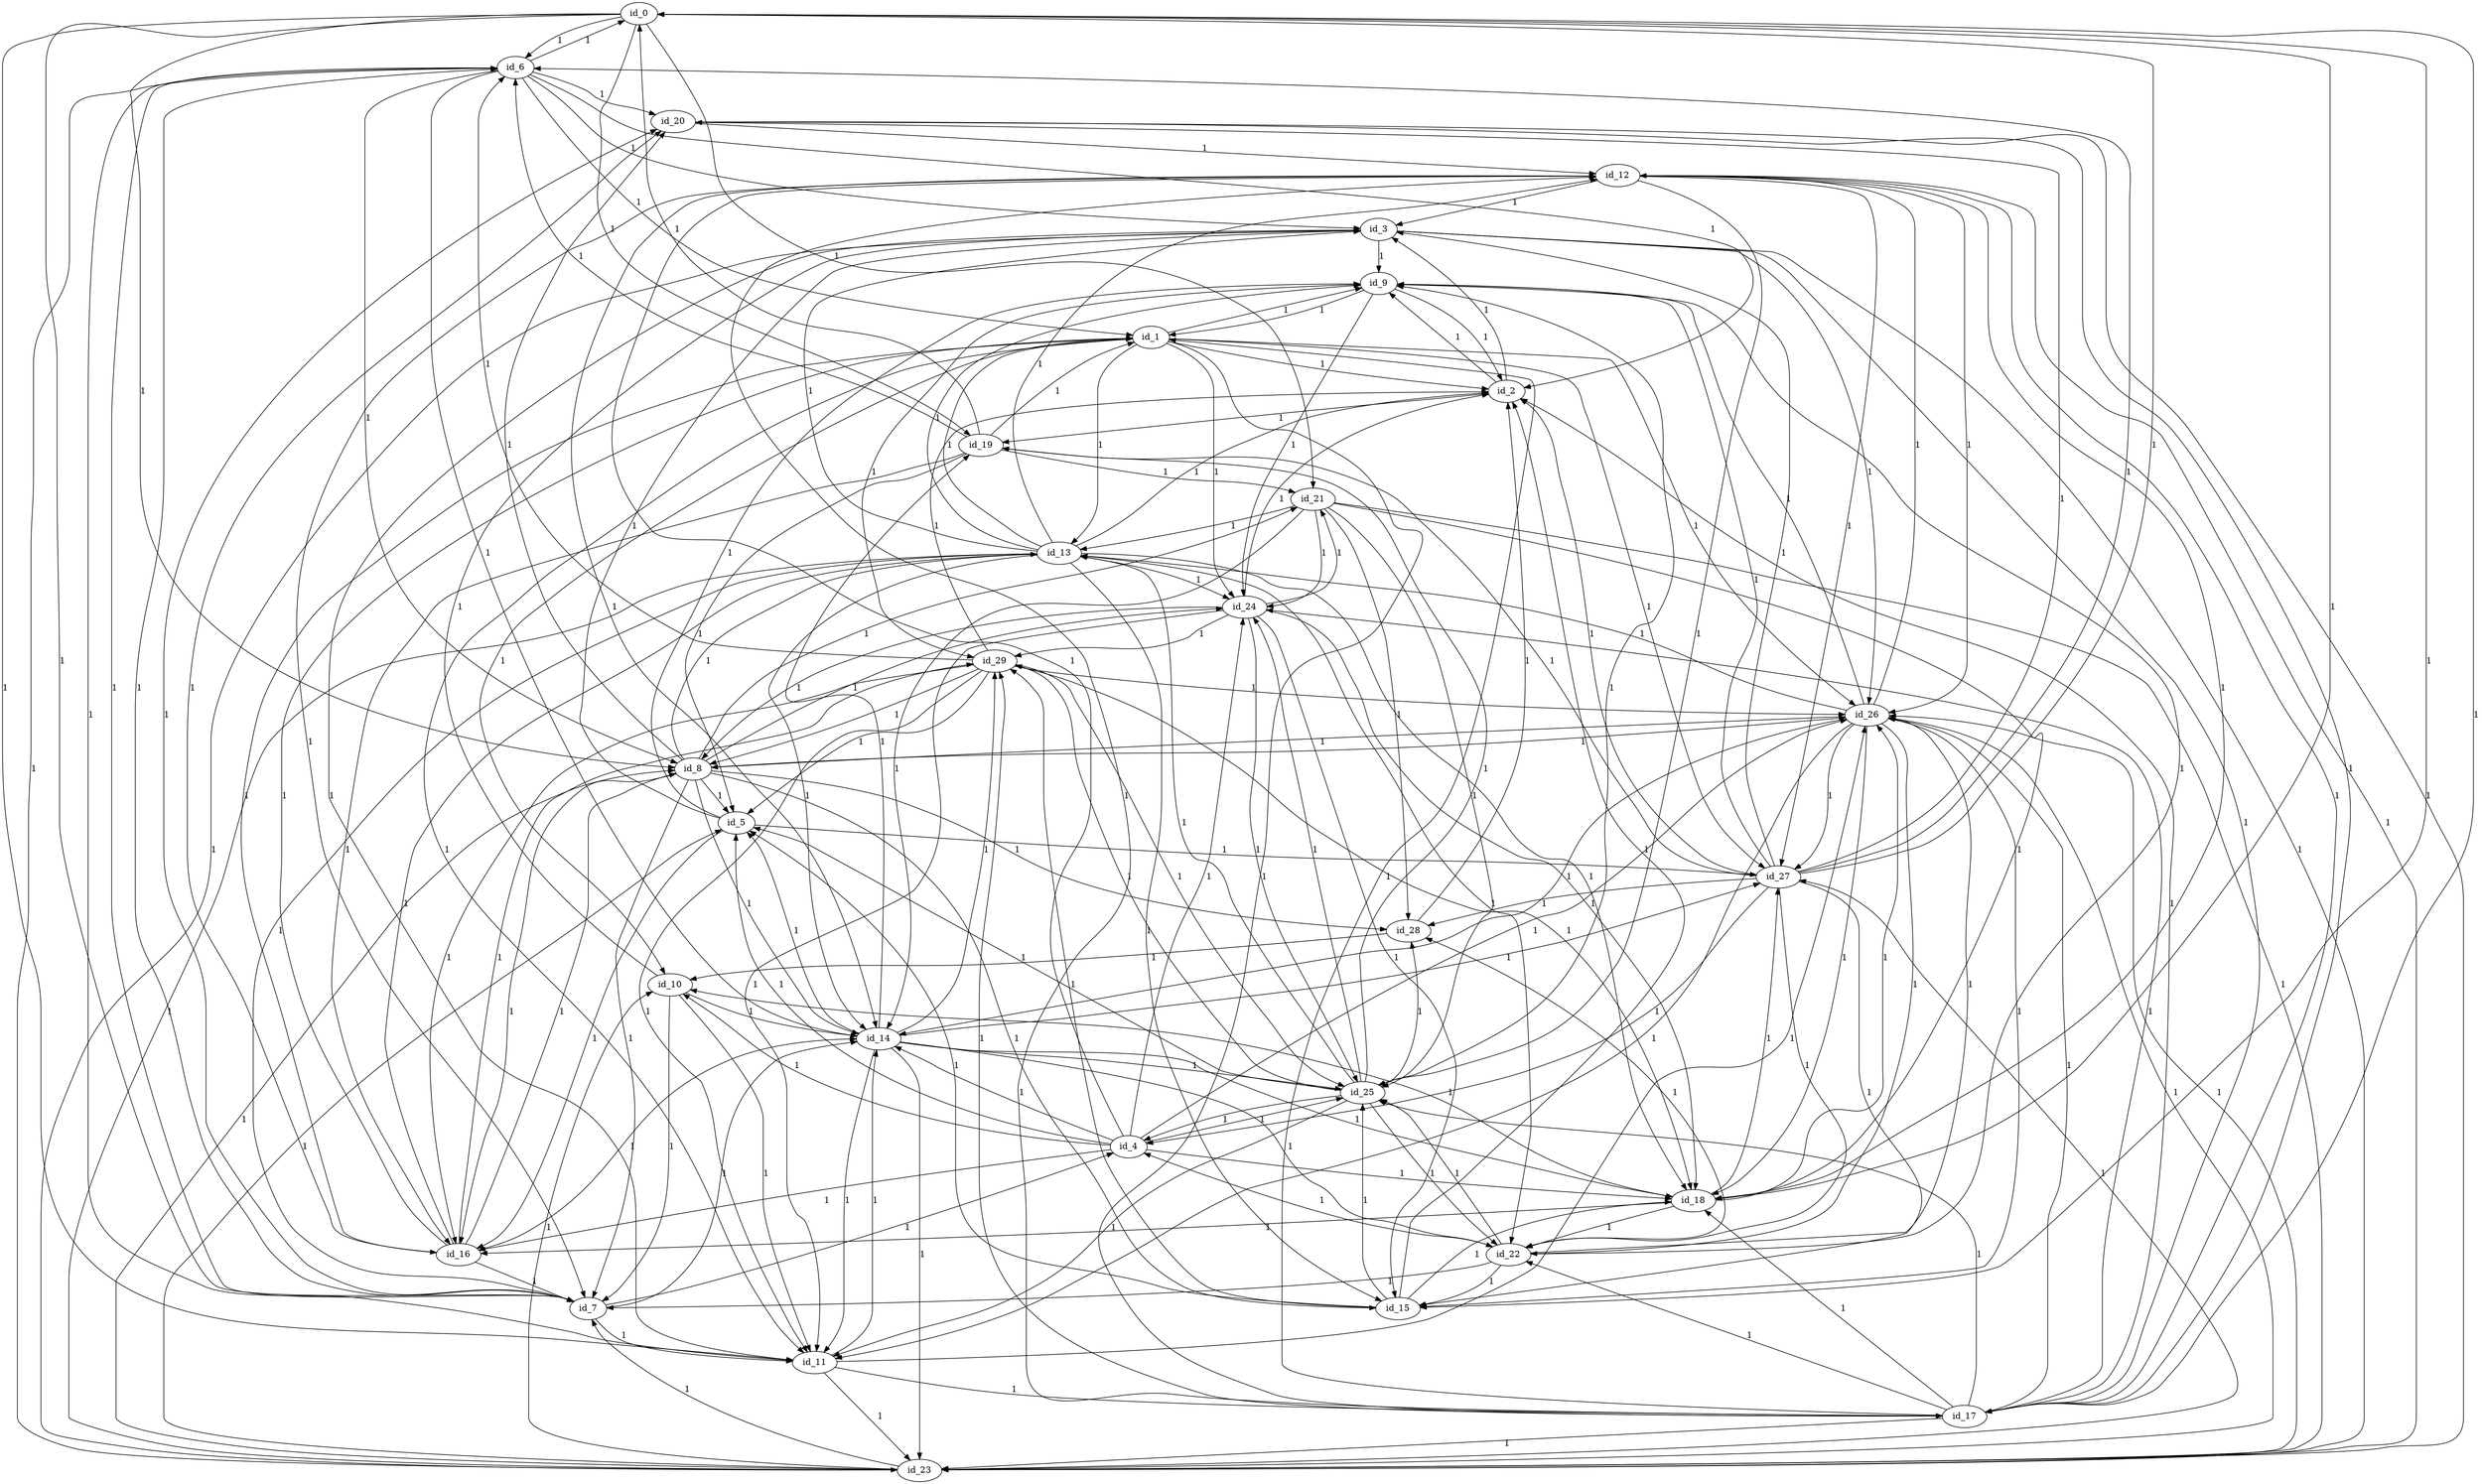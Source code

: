digraph GR{
id_0;
id_1;
id_2;
id_3;
id_4;
id_5;
id_6;
id_7;
id_8;
id_9;
id_10;
id_11;
id_12;
id_13;
id_14;
id_15;
id_16;
id_17;
id_18;
id_19;
id_20;
id_21;
id_22;
id_23;
id_24;
id_25;
id_26;
id_27;
id_28;
id_29;
id_0->id_6[label=1];
id_0->id_7[label=1];
id_0->id_8[label=1];
id_0->id_11[label=1];
id_0->id_15[label=1];
id_0->id_19[label=1];
id_0->id_21[label=1];
id_1->id_2[label=1];
id_1->id_9[label=1];
id_1->id_10[label=1];
id_1->id_11[label=1];
id_1->id_13[label=1];
id_1->id_16[label=1];
id_1->id_17[label=1];
id_1->id_24[label=1];
id_1->id_26[label=1];
id_1->id_27[label=1];
id_2->id_3[label=1];
id_2->id_9[label=1];
id_2->id_19[label=1];
id_3->id_9[label=1];
id_3->id_11[label=1];
id_3->id_17[label=1];
id_3->id_23[label=1];
id_3->id_26[label=1];
id_4->id_5[label=1];
id_4->id_10[label=1];
id_4->id_12[label=1];
id_4->id_14[label=1];
id_4->id_16[label=1];
id_4->id_18[label=1];
id_4->id_24[label=1];
id_4->id_25[label=1];
id_4->id_26[label=1];
id_5->id_3[label=1];
id_5->id_9[label=1];
id_5->id_16[label=1];
id_5->id_27[label=1];
id_6->id_0[label=1];
id_6->id_1[label=1];
id_6->id_2[label=1];
id_6->id_3[label=1];
id_6->id_7[label=1];
id_6->id_8[label=1];
id_6->id_14[label=1];
id_6->id_20[label=1];
id_7->id_4[label=1];
id_7->id_6[label=1];
id_7->id_11[label=1];
id_7->id_14[label=1];
id_7->id_20[label=1];
id_8->id_5[label=1];
id_8->id_7[label=1];
id_8->id_13[label=1];
id_8->id_14[label=1];
id_8->id_15[label=1];
id_8->id_16[label=1];
id_8->id_20[label=1];
id_8->id_21[label=1];
id_8->id_24[label=1];
id_8->id_26[label=1];
id_8->id_28[label=1];
id_9->id_1[label=1];
id_9->id_2[label=1];
id_9->id_24[label=1];
id_9->id_29[label=1];
id_10->id_3[label=1];
id_10->id_7[label=1];
id_10->id_11[label=1];
id_10->id_14[label=1];
id_11->id_6[label=1];
id_11->id_14[label=1];
id_11->id_17[label=1];
id_11->id_23[label=1];
id_11->id_26[label=1];
id_12->id_3[label=1];
id_12->id_7[label=1];
id_12->id_14[label=1];
id_12->id_17[label=1];
id_12->id_18[label=1];
id_12->id_25[label=1];
id_12->id_26[label=1];
id_12->id_27[label=1];
id_13->id_1[label=1];
id_13->id_2[label=1];
id_13->id_3[label=1];
id_13->id_7[label=1];
id_13->id_9[label=1];
id_13->id_12[label=1];
id_13->id_14[label=1];
id_13->id_15[label=1];
id_13->id_18[label=1];
id_13->id_22[label=1];
id_13->id_23[label=1];
id_13->id_24[label=1];
id_14->id_5[label=1];
id_14->id_11[label=1];
id_14->id_18[label=1];
id_14->id_19[label=1];
id_14->id_22[label=1];
id_14->id_23[label=1];
id_14->id_25[label=1];
id_14->id_27[label=1];
id_14->id_29[label=1];
id_15->id_2[label=1];
id_15->id_5[label=1];
id_15->id_18[label=1];
id_15->id_25[label=1];
id_15->id_29[label=1];
id_16->id_1[label=1];
id_16->id_7[label=1];
id_16->id_8[label=1];
id_16->id_13[label=1];
id_16->id_14[label=1];
id_16->id_20[label=1];
id_16->id_29[label=1];
id_17->id_0[label=1];
id_17->id_1[label=1];
id_17->id_2[label=1];
id_17->id_12[label=1];
id_17->id_18[label=1];
id_17->id_22[label=1];
id_17->id_23[label=1];
id_17->id_24[label=1];
id_17->id_25[label=1];
id_17->id_26[label=1];
id_17->id_29[label=1];
id_18->id_0[label=1];
id_18->id_10[label=1];
id_18->id_16[label=1];
id_18->id_22[label=1];
id_18->id_26[label=1];
id_18->id_27[label=1];
id_19->id_0[label=1];
id_19->id_1[label=1];
id_19->id_5[label=1];
id_19->id_6[label=1];
id_19->id_16[label=1];
id_19->id_21[label=1];
id_20->id_12[label=1];
id_20->id_17[label=1];
id_20->id_23[label=1];
id_21->id_13[label=1];
id_21->id_14[label=1];
id_21->id_18[label=1];
id_21->id_23[label=1];
id_21->id_24[label=1];
id_21->id_25[label=1];
id_21->id_28[label=1];
id_22->id_4[label=1];
id_22->id_7[label=1];
id_22->id_9[label=1];
id_22->id_15[label=1];
id_22->id_25[label=1];
id_22->id_26[label=1];
id_22->id_28[label=1];
id_23->id_3[label=1];
id_23->id_5[label=1];
id_23->id_6[label=1];
id_23->id_7[label=1];
id_23->id_8[label=1];
id_23->id_10[label=1];
id_23->id_12[label=1];
id_23->id_26[label=1];
id_23->id_27[label=1];
id_24->id_2[label=1];
id_24->id_8[label=1];
id_24->id_11[label=1];
id_24->id_15[label=1];
id_24->id_18[label=1];
id_24->id_21[label=1];
id_24->id_25[label=1];
id_24->id_29[label=1];
id_25->id_4[label=1];
id_25->id_5[label=1];
id_25->id_9[label=1];
id_25->id_11[label=1];
id_25->id_13[label=1];
id_25->id_19[label=1];
id_25->id_22[label=1];
id_25->id_24[label=1];
id_25->id_28[label=1];
id_25->id_29[label=1];
id_26->id_8[label=1];
id_26->id_9[label=1];
id_26->id_11[label=1];
id_26->id_12[label=1];
id_26->id_13[label=1];
id_26->id_14[label=1];
id_26->id_15[label=1];
id_26->id_18[label=1];
id_26->id_22[label=1];
id_26->id_23[label=1];
id_26->id_27[label=1];
id_27->id_0[label=1];
id_27->id_2[label=1];
id_27->id_3[label=1];
id_27->id_4[label=1];
id_27->id_6[label=1];
id_27->id_9[label=1];
id_27->id_15[label=1];
id_27->id_19[label=1];
id_27->id_20[label=1];
id_27->id_22[label=1];
id_27->id_28[label=1];
id_28->id_2[label=1];
id_28->id_10[label=1];
id_29->id_2[label=1];
id_29->id_5[label=1];
id_29->id_6[label=1];
id_29->id_8[label=1];
id_29->id_11[label=1];
id_29->id_16[label=1];
id_29->id_18[label=1];
id_29->id_25[label=1];
id_29->id_26[label=1];
}
